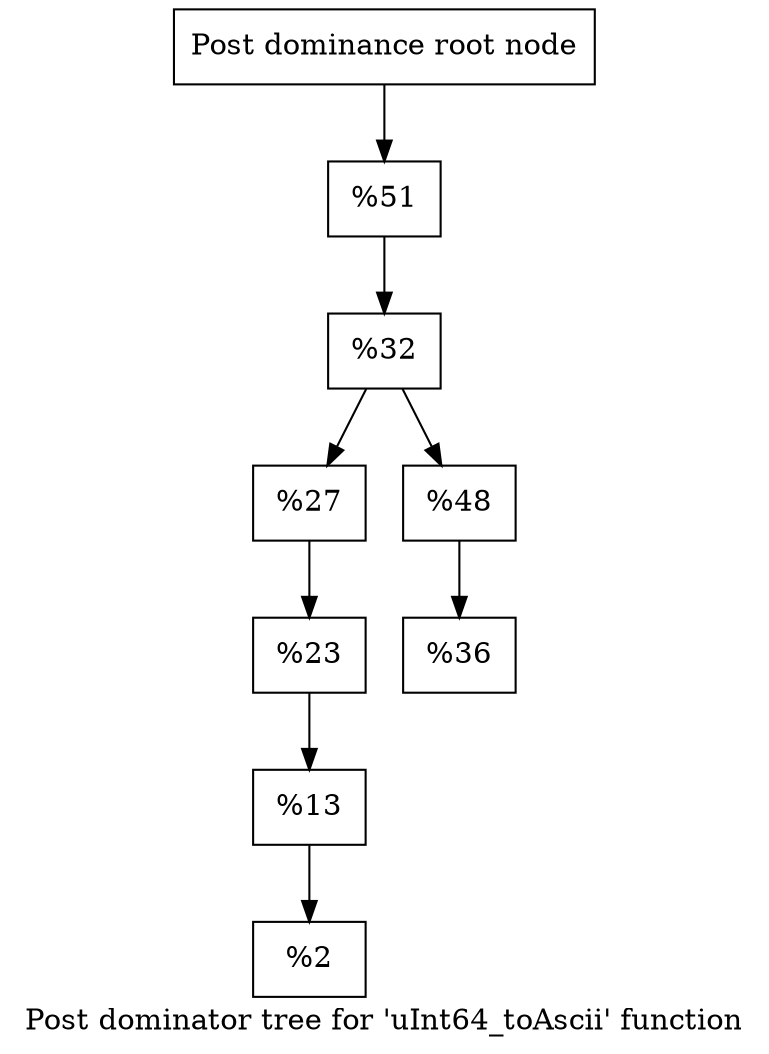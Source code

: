 digraph "Post dominator tree for 'uInt64_toAscii' function" {
	label="Post dominator tree for 'uInt64_toAscii' function";

	Node0xfb5980 [shape=record,label="{Post dominance root node}"];
	Node0xfb5980 -> Node0xfb5ac0;
	Node0xfb5ac0 [shape=record,label="{%51}"];
	Node0xfb5ac0 -> Node0x1252780;
	Node0x1252780 [shape=record,label="{%32}"];
	Node0x1252780 -> Node0x10e13e0;
	Node0x1252780 -> Node0x119b440;
	Node0x10e13e0 [shape=record,label="{%27}"];
	Node0x10e13e0 -> Node0x12d8540;
	Node0x12d8540 [shape=record,label="{%23}"];
	Node0x12d8540 -> Node0x10e94e0;
	Node0x10e94e0 [shape=record,label="{%13}"];
	Node0x10e94e0 -> Node0x1054450;
	Node0x1054450 [shape=record,label="{%2}"];
	Node0x119b440 [shape=record,label="{%48}"];
	Node0x119b440 -> Node0x127ce60;
	Node0x127ce60 [shape=record,label="{%36}"];
}
